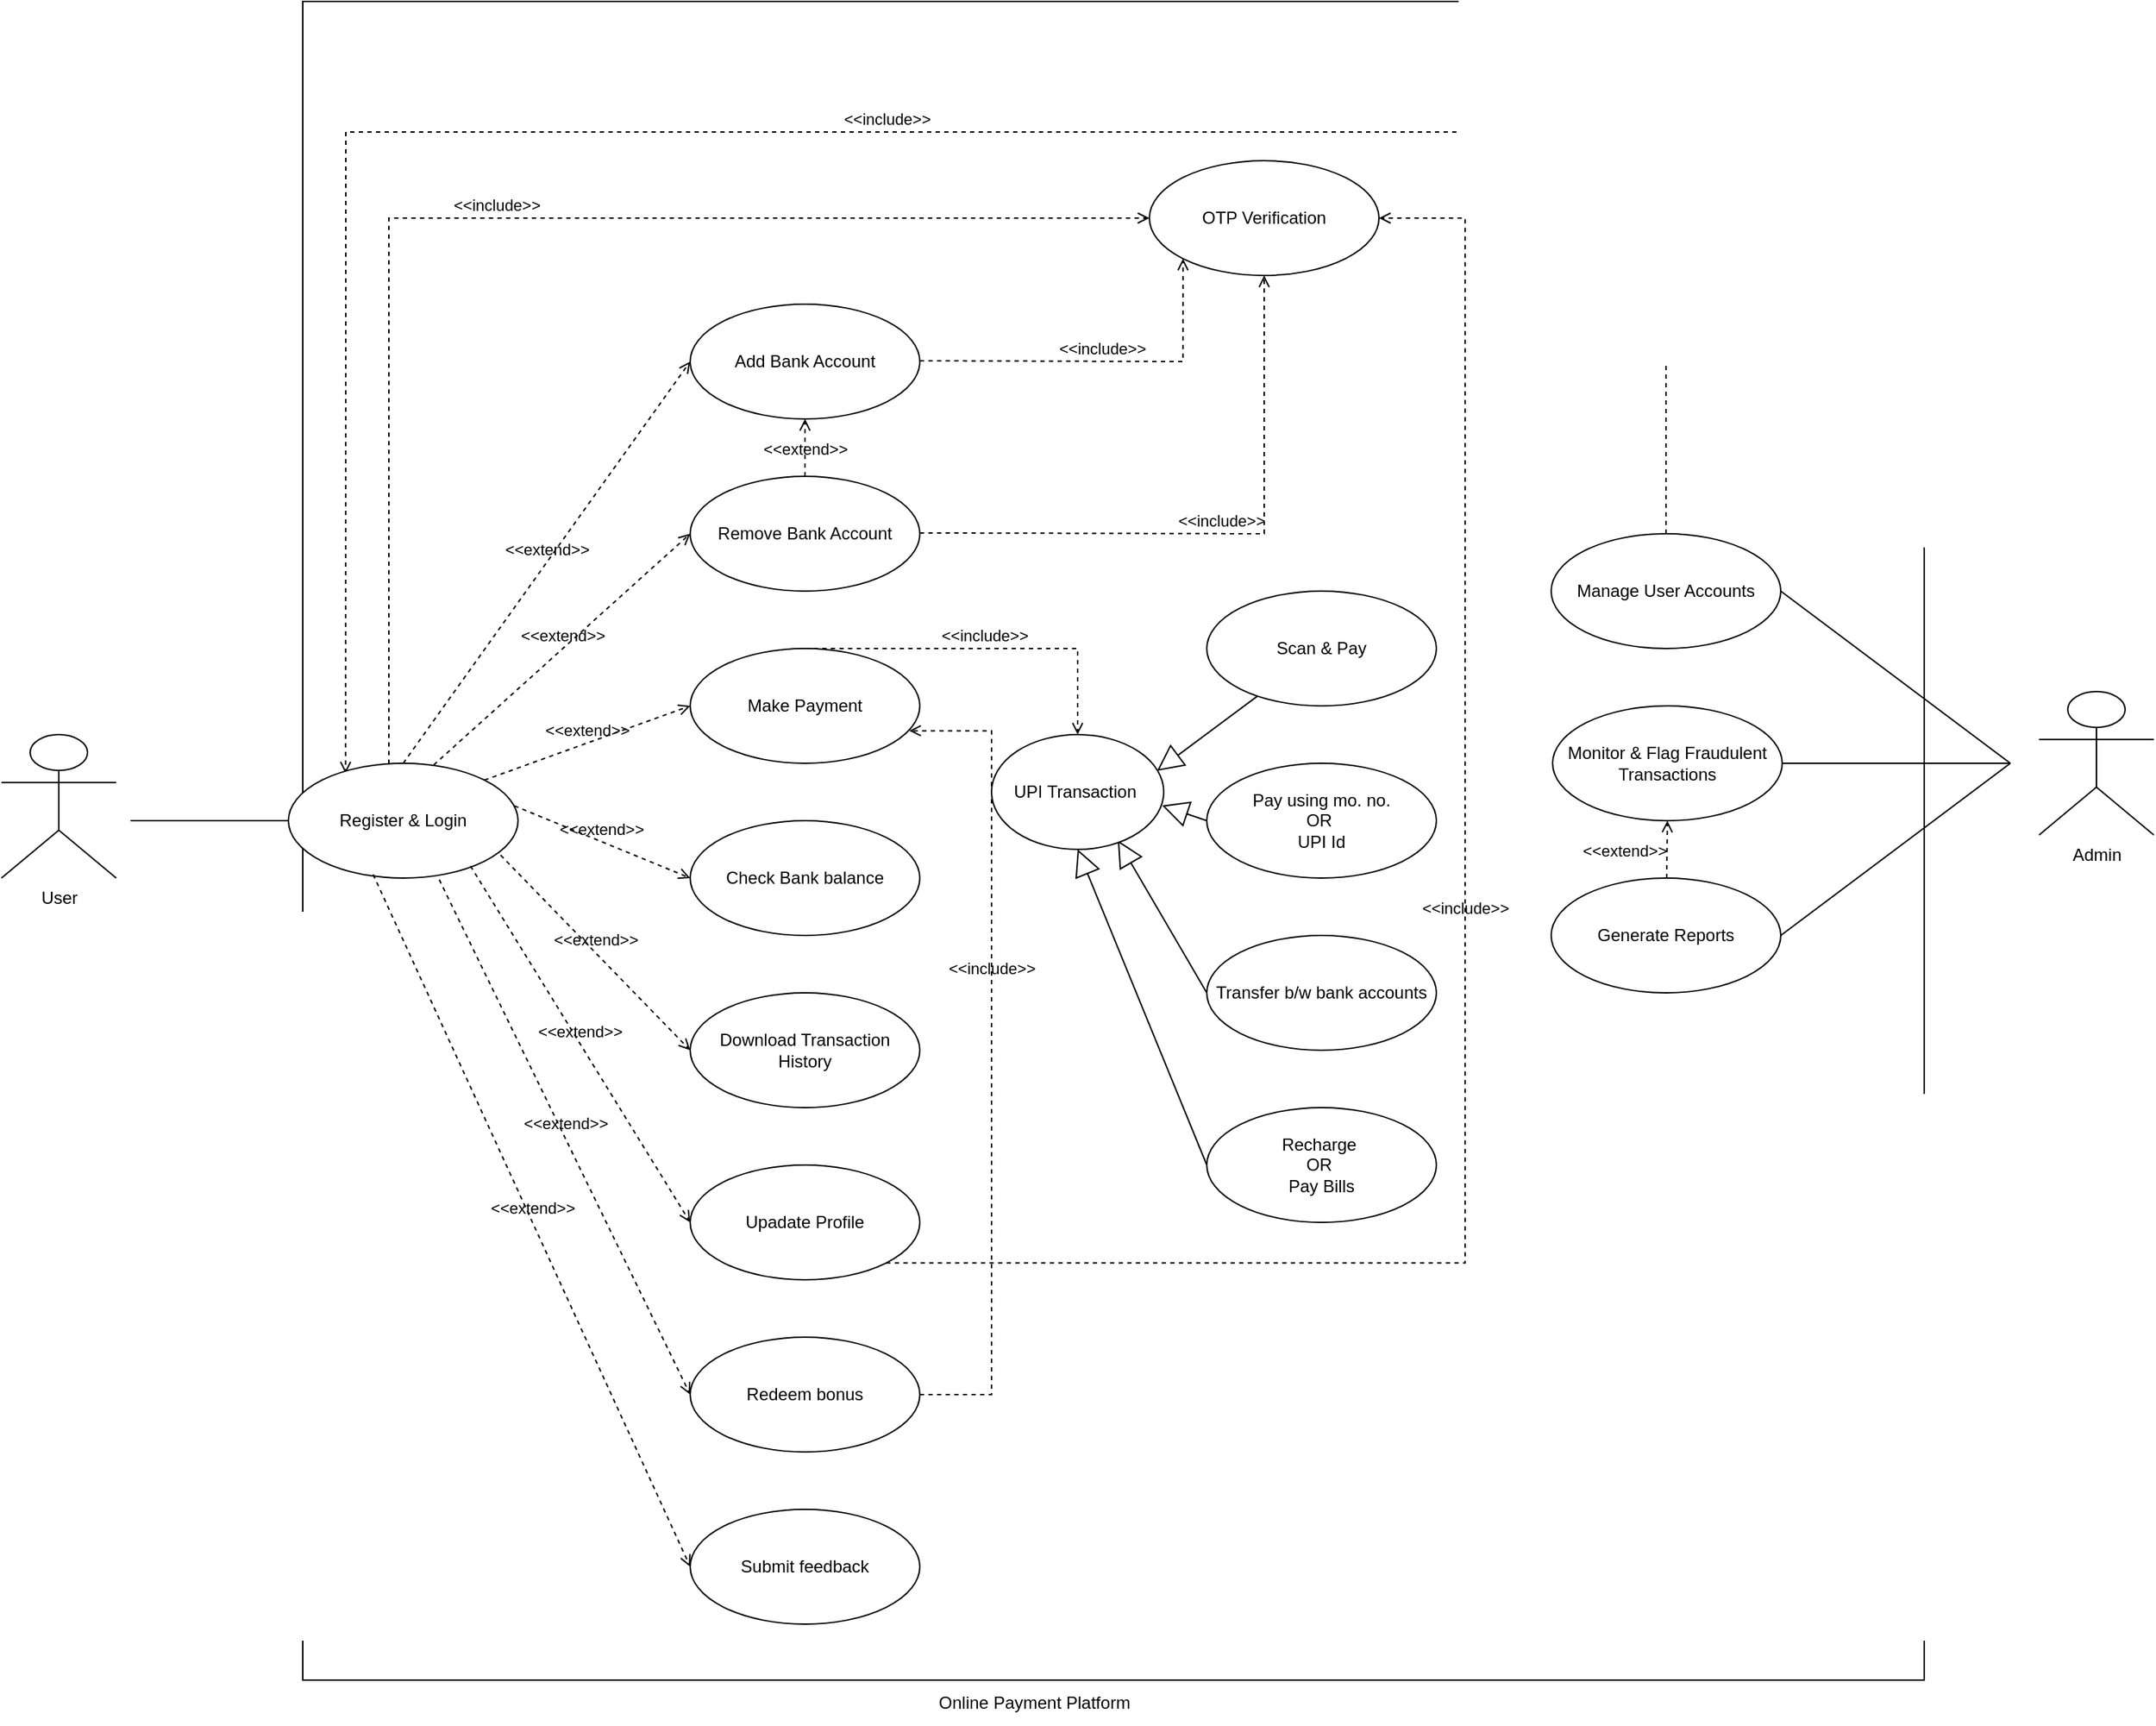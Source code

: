 <mxfile version="21.6.8" type="device">
  <diagram name="Page-1" id="aXCC0oJSLBmTuWizUFj1">
    <mxGraphModel dx="1674" dy="836" grid="1" gridSize="10" guides="1" tooltips="1" connect="1" arrows="1" fold="1" page="1" pageScale="1" pageWidth="1654" pageHeight="2336" math="0" shadow="0">
      <root>
        <mxCell id="0" />
        <mxCell id="1" parent="0" />
        <mxCell id="b-NrERybcK2UWQ1zwSIc-33" value="" style="rounded=0;whiteSpace=wrap;html=1;fillColor=none;" parent="1" vertex="1">
          <mxGeometry x="250" y="149" width="1130" height="1170" as="geometry" />
        </mxCell>
        <mxCell id="PdHJ-RQWVWnKQu46J77W-116" value="Add Bank Account" style="ellipse;whiteSpace=wrap;html=1;" parent="1" vertex="1">
          <mxGeometry x="520" y="360" width="160" height="80" as="geometry" />
        </mxCell>
        <mxCell id="PdHJ-RQWVWnKQu46J77W-117" value="Remove Bank Account" style="ellipse;whiteSpace=wrap;html=1;" parent="1" vertex="1">
          <mxGeometry x="520" y="480" width="160" height="80" as="geometry" />
        </mxCell>
        <mxCell id="PdHJ-RQWVWnKQu46J77W-118" value="Make Payment" style="ellipse;whiteSpace=wrap;html=1;" parent="1" vertex="1">
          <mxGeometry x="520" y="600" width="160" height="80" as="geometry" />
        </mxCell>
        <mxCell id="PdHJ-RQWVWnKQu46J77W-119" value="Check Bank balance" style="ellipse;whiteSpace=wrap;html=1;" parent="1" vertex="1">
          <mxGeometry x="520" y="720" width="160" height="80" as="geometry" />
        </mxCell>
        <mxCell id="PdHJ-RQWVWnKQu46J77W-120" value="Redeem bonus" style="ellipse;whiteSpace=wrap;html=1;" parent="1" vertex="1">
          <mxGeometry x="520" y="1080" width="160" height="80" as="geometry" />
        </mxCell>
        <mxCell id="PdHJ-RQWVWnKQu46J77W-121" value="Download Transaction History" style="ellipse;whiteSpace=wrap;html=1;" parent="1" vertex="1">
          <mxGeometry x="520" y="840" width="160" height="80" as="geometry" />
        </mxCell>
        <mxCell id="PdHJ-RQWVWnKQu46J77W-122" value="Upadate Profile" style="ellipse;whiteSpace=wrap;html=1;" parent="1" vertex="1">
          <mxGeometry x="520" y="960" width="160" height="80" as="geometry" />
        </mxCell>
        <mxCell id="PdHJ-RQWVWnKQu46J77W-123" value="Submit feedback" style="ellipse;whiteSpace=wrap;html=1;" parent="1" vertex="1">
          <mxGeometry x="520" y="1200" width="160" height="80" as="geometry" />
        </mxCell>
        <mxCell id="b-NrERybcK2UWQ1zwSIc-1" value="User" style="shape=umlActor;verticalLabelPosition=bottom;verticalAlign=top;html=1;outlineConnect=0;" parent="1" vertex="1">
          <mxGeometry x="40" y="660" width="80" height="100" as="geometry" />
        </mxCell>
        <mxCell id="b-NrERybcK2UWQ1zwSIc-3" value="&amp;lt;&amp;lt;include&amp;gt;&amp;gt;" style="html=1;verticalAlign=bottom;labelBackgroundColor=none;endArrow=open;endFill=0;dashed=1;rounded=0;entryX=0;entryY=0.5;entryDx=0;entryDy=0;edgeStyle=orthogonalEdgeStyle;" parent="1" source="rs7FU3pvURkFa7r1JVk--2" target="b-NrERybcK2UWQ1zwSIc-4" edge="1">
          <mxGeometry width="160" relative="1" as="geometry">
            <mxPoint x="680" y="279.29" as="sourcePoint" />
            <mxPoint x="840" y="279.29" as="targetPoint" />
            <Array as="points">
              <mxPoint x="310" y="300" />
            </Array>
          </mxGeometry>
        </mxCell>
        <mxCell id="b-NrERybcK2UWQ1zwSIc-4" value="OTP Verification" style="ellipse;whiteSpace=wrap;html=1;" parent="1" vertex="1">
          <mxGeometry x="840" y="260" width="160" height="80" as="geometry" />
        </mxCell>
        <mxCell id="b-NrERybcK2UWQ1zwSIc-5" value="&amp;lt;&amp;lt;include&amp;gt;&amp;gt;" style="html=1;verticalAlign=bottom;labelBackgroundColor=none;endArrow=open;endFill=0;dashed=1;rounded=0;entryX=0;entryY=1;entryDx=0;entryDy=0;edgeStyle=orthogonalEdgeStyle;" parent="1" target="b-NrERybcK2UWQ1zwSIc-4" edge="1">
          <mxGeometry width="160" relative="1" as="geometry">
            <mxPoint x="680" y="399.47" as="sourcePoint" />
            <mxPoint x="840" y="399.47" as="targetPoint" />
          </mxGeometry>
        </mxCell>
        <mxCell id="b-NrERybcK2UWQ1zwSIc-6" value="&amp;lt;&amp;lt;include&amp;gt;&amp;gt;" style="html=1;verticalAlign=bottom;labelBackgroundColor=none;endArrow=open;endFill=0;dashed=1;rounded=0;entryX=0.5;entryY=1;entryDx=0;entryDy=0;edgeStyle=orthogonalEdgeStyle;" parent="1" target="b-NrERybcK2UWQ1zwSIc-4" edge="1">
          <mxGeometry width="160" relative="1" as="geometry">
            <mxPoint x="680" y="519.47" as="sourcePoint" />
            <mxPoint x="930" y="330" as="targetPoint" />
          </mxGeometry>
        </mxCell>
        <mxCell id="b-NrERybcK2UWQ1zwSIc-8" value="&amp;lt;&amp;lt;extend&amp;gt;&amp;gt;" style="html=1;verticalAlign=bottom;labelBackgroundColor=none;endArrow=open;endFill=0;dashed=1;rounded=0;entryX=0.5;entryY=1;entryDx=0;entryDy=0;exitX=0.5;exitY=0;exitDx=0;exitDy=0;" parent="1" source="PdHJ-RQWVWnKQu46J77W-117" target="PdHJ-RQWVWnKQu46J77W-116" edge="1">
          <mxGeometry x="-0.5" width="160" relative="1" as="geometry">
            <mxPoint x="760" y="670" as="sourcePoint" />
            <mxPoint x="920" y="670" as="targetPoint" />
            <mxPoint as="offset" />
          </mxGeometry>
        </mxCell>
        <mxCell id="b-NrERybcK2UWQ1zwSIc-10" value="Recharge&amp;nbsp;&lt;br&gt;OR&amp;nbsp;&lt;br&gt;Pay Bills" style="ellipse;whiteSpace=wrap;html=1;" parent="1" vertex="1">
          <mxGeometry x="880" y="920" width="160" height="80" as="geometry" />
        </mxCell>
        <mxCell id="b-NrERybcK2UWQ1zwSIc-11" value="Pay using mo. no.&lt;br&gt;OR&amp;nbsp;&lt;br&gt;UPI Id" style="ellipse;whiteSpace=wrap;html=1;" parent="1" vertex="1">
          <mxGeometry x="880" y="680" width="160" height="80" as="geometry" />
        </mxCell>
        <mxCell id="b-NrERybcK2UWQ1zwSIc-12" value="Scan &amp;amp; Pay" style="ellipse;whiteSpace=wrap;html=1;" parent="1" vertex="1">
          <mxGeometry x="880" y="560" width="160" height="80" as="geometry" />
        </mxCell>
        <mxCell id="b-NrERybcK2UWQ1zwSIc-13" value="Transfer b/w bank accounts" style="ellipse;whiteSpace=wrap;html=1;" parent="1" vertex="1">
          <mxGeometry x="880" y="800" width="160" height="80" as="geometry" />
        </mxCell>
        <mxCell id="b-NrERybcK2UWQ1zwSIc-14" value="" style="endArrow=block;endSize=16;endFill=0;html=1;rounded=0;entryX=0.961;entryY=0.316;entryDx=0;entryDy=0;entryPerimeter=0;" parent="1" source="b-NrERybcK2UWQ1zwSIc-12" target="1aSwoLdeGJ47VHAKLI9c-1" edge="1">
          <mxGeometry width="160" relative="1" as="geometry">
            <mxPoint x="920" y="520" as="sourcePoint" />
            <mxPoint x="750" y="610" as="targetPoint" />
          </mxGeometry>
        </mxCell>
        <mxCell id="b-NrERybcK2UWQ1zwSIc-16" value="" style="endArrow=block;endSize=16;endFill=0;html=1;rounded=0;exitX=0;exitY=0.5;exitDx=0;exitDy=0;entryX=0.733;entryY=0.921;entryDx=0;entryDy=0;entryPerimeter=0;" parent="1" source="b-NrERybcK2UWQ1zwSIc-13" target="1aSwoLdeGJ47VHAKLI9c-1" edge="1">
          <mxGeometry width="160" relative="1" as="geometry">
            <mxPoint x="814" y="720" as="sourcePoint" />
            <mxPoint x="760" y="760" as="targetPoint" />
          </mxGeometry>
        </mxCell>
        <mxCell id="b-NrERybcK2UWQ1zwSIc-17" value="" style="endArrow=block;endSize=16;endFill=0;html=1;rounded=0;exitX=0;exitY=0.5;exitDx=0;exitDy=0;entryX=0.991;entryY=0.618;entryDx=0;entryDy=0;entryPerimeter=0;" parent="1" source="b-NrERybcK2UWQ1zwSIc-11" target="1aSwoLdeGJ47VHAKLI9c-1" edge="1">
          <mxGeometry width="160" relative="1" as="geometry">
            <mxPoint x="864" y="690" as="sourcePoint" />
            <mxPoint x="850" y="710" as="targetPoint" />
          </mxGeometry>
        </mxCell>
        <mxCell id="b-NrERybcK2UWQ1zwSIc-18" value="" style="endArrow=block;endSize=16;endFill=0;html=1;rounded=0;exitX=0;exitY=0.5;exitDx=0;exitDy=0;entryX=0.5;entryY=1;entryDx=0;entryDy=0;" parent="1" source="b-NrERybcK2UWQ1zwSIc-10" target="1aSwoLdeGJ47VHAKLI9c-1" edge="1">
          <mxGeometry width="160" relative="1" as="geometry">
            <mxPoint x="804" y="733" as="sourcePoint" />
            <mxPoint x="740" y="810" as="targetPoint" />
          </mxGeometry>
        </mxCell>
        <mxCell id="b-NrERybcK2UWQ1zwSIc-23" value="&amp;lt;&amp;lt;include&amp;gt;&amp;gt;" style="html=1;verticalAlign=bottom;labelBackgroundColor=none;endArrow=open;endFill=0;dashed=1;rounded=0;entryX=1;entryY=0.5;entryDx=0;entryDy=0;exitX=1;exitY=1;exitDx=0;exitDy=0;edgeStyle=elbowEdgeStyle;" parent="1" source="PdHJ-RQWVWnKQu46J77W-122" target="b-NrERybcK2UWQ1zwSIc-4" edge="1">
          <mxGeometry x="0.077" width="160" relative="1" as="geometry">
            <mxPoint x="700" y="970" as="sourcePoint" />
            <mxPoint x="860" y="970" as="targetPoint" />
            <Array as="points">
              <mxPoint x="1060" y="670" />
            </Array>
            <mxPoint as="offset" />
          </mxGeometry>
        </mxCell>
        <mxCell id="b-NrERybcK2UWQ1zwSIc-29" value="Admin" style="shape=umlActor;verticalLabelPosition=bottom;verticalAlign=top;html=1;outlineConnect=0;" parent="1" vertex="1">
          <mxGeometry x="1460" y="630" width="80" height="100" as="geometry" />
        </mxCell>
        <mxCell id="b-NrERybcK2UWQ1zwSIc-30" value="Generate Reports" style="ellipse;whiteSpace=wrap;html=1;" parent="1" vertex="1">
          <mxGeometry x="1120" y="760" width="160" height="80" as="geometry" />
        </mxCell>
        <mxCell id="b-NrERybcK2UWQ1zwSIc-31" value="Monitor &amp;amp; Flag Fraudulent Transactions" style="ellipse;whiteSpace=wrap;html=1;" parent="1" vertex="1">
          <mxGeometry x="1121" y="640" width="160" height="80" as="geometry" />
        </mxCell>
        <mxCell id="b-NrERybcK2UWQ1zwSIc-32" value="Manage User Accounts" style="ellipse;whiteSpace=wrap;html=1;" parent="1" vertex="1">
          <mxGeometry x="1120" y="520" width="160" height="80" as="geometry" />
        </mxCell>
        <mxCell id="b-NrERybcK2UWQ1zwSIc-44" value="" style="endArrow=none;html=1;rounded=0;entryX=1;entryY=0.5;entryDx=0;entryDy=0;" parent="1" target="b-NrERybcK2UWQ1zwSIc-32" edge="1">
          <mxGeometry width="50" height="50" relative="1" as="geometry">
            <mxPoint x="1440" y="680" as="sourcePoint" />
            <mxPoint x="830" y="690" as="targetPoint" />
          </mxGeometry>
        </mxCell>
        <mxCell id="b-NrERybcK2UWQ1zwSIc-45" value="" style="endArrow=none;html=1;rounded=0;entryX=1;entryY=0.5;entryDx=0;entryDy=0;" parent="1" target="b-NrERybcK2UWQ1zwSIc-31" edge="1">
          <mxGeometry width="50" height="50" relative="1" as="geometry">
            <mxPoint x="1440" y="680" as="sourcePoint" />
            <mxPoint x="830" y="690" as="targetPoint" />
          </mxGeometry>
        </mxCell>
        <mxCell id="b-NrERybcK2UWQ1zwSIc-46" value="" style="endArrow=none;html=1;rounded=0;entryX=1;entryY=0.5;entryDx=0;entryDy=0;" parent="1" target="b-NrERybcK2UWQ1zwSIc-30" edge="1">
          <mxGeometry width="50" height="50" relative="1" as="geometry">
            <mxPoint x="1440" y="680" as="sourcePoint" />
            <mxPoint x="830" y="690" as="targetPoint" />
          </mxGeometry>
        </mxCell>
        <mxCell id="b-NrERybcK2UWQ1zwSIc-47" value="Online Payment Platform" style="text;html=1;strokeColor=none;fillColor=none;align=center;verticalAlign=middle;whiteSpace=wrap;rounded=0;" parent="1" vertex="1">
          <mxGeometry x="690" y="1320" width="140" height="30" as="geometry" />
        </mxCell>
        <mxCell id="b-NrERybcK2UWQ1zwSIc-49" value="&amp;lt;&amp;lt;include&amp;gt;&amp;gt;" style="html=1;verticalAlign=bottom;labelBackgroundColor=none;endArrow=open;endFill=0;dashed=1;rounded=0;exitX=0.5;exitY=0;exitDx=0;exitDy=0;entryX=0.249;entryY=0.089;entryDx=0;entryDy=0;entryPerimeter=0;" parent="1" source="b-NrERybcK2UWQ1zwSIc-32" target="rs7FU3pvURkFa7r1JVk--2" edge="1">
          <mxGeometry width="160" relative="1" as="geometry">
            <mxPoint x="970" y="640" as="sourcePoint" />
            <mxPoint x="600" y="240" as="targetPoint" />
            <Array as="points">
              <mxPoint x="1200" y="240" />
              <mxPoint x="280" y="240" />
            </Array>
          </mxGeometry>
        </mxCell>
        <mxCell id="b-NrERybcK2UWQ1zwSIc-51" value="&amp;lt;&amp;lt;extend&amp;gt;&amp;gt;" style="html=1;verticalAlign=bottom;labelBackgroundColor=none;endArrow=open;endFill=0;dashed=1;rounded=0;entryX=0.5;entryY=1;entryDx=0;entryDy=0;" parent="1" source="b-NrERybcK2UWQ1zwSIc-30" target="b-NrERybcK2UWQ1zwSIc-31" edge="1">
          <mxGeometry x="-0.5" y="30" width="160" relative="1" as="geometry">
            <mxPoint x="1070" y="600" as="sourcePoint" />
            <mxPoint x="1230" y="600" as="targetPoint" />
            <mxPoint as="offset" />
          </mxGeometry>
        </mxCell>
        <mxCell id="3bYBhxCSO5w_dcbqUli9-2" value="&amp;lt;&amp;lt;include&amp;gt;&amp;gt;" style="html=1;verticalAlign=bottom;labelBackgroundColor=none;endArrow=open;endFill=0;dashed=1;rounded=0;exitX=1;exitY=0.5;exitDx=0;exitDy=0;entryX=0.954;entryY=0.717;entryDx=0;entryDy=0;edgeStyle=elbowEdgeStyle;entryPerimeter=0;" parent="1" source="PdHJ-RQWVWnKQu46J77W-120" target="PdHJ-RQWVWnKQu46J77W-118" edge="1">
          <mxGeometry x="0.187" width="160" relative="1" as="geometry">
            <mxPoint x="1180" y="1021.176" as="sourcePoint" />
            <mxPoint x="870" y="930" as="targetPoint" />
            <Array as="points">
              <mxPoint x="730" y="890" />
            </Array>
            <mxPoint as="offset" />
          </mxGeometry>
        </mxCell>
        <mxCell id="rs7FU3pvURkFa7r1JVk--2" value="Register &amp;amp; Login" style="ellipse;whiteSpace=wrap;html=1;" parent="1" vertex="1">
          <mxGeometry x="240" y="680" width="160" height="80" as="geometry" />
        </mxCell>
        <mxCell id="rs7FU3pvURkFa7r1JVk--5" value="" style="endArrow=none;html=1;rounded=0;entryX=0;entryY=0.5;entryDx=0;entryDy=0;" parent="1" target="rs7FU3pvURkFa7r1JVk--2" edge="1">
          <mxGeometry width="50" height="50" relative="1" as="geometry">
            <mxPoint x="130" y="720" as="sourcePoint" />
            <mxPoint x="540" y="420" as="targetPoint" />
          </mxGeometry>
        </mxCell>
        <mxCell id="rs7FU3pvURkFa7r1JVk--11" value="&amp;lt;&amp;lt;extend&amp;gt;&amp;gt;" style="html=1;verticalAlign=bottom;labelBackgroundColor=none;endArrow=open;endFill=0;dashed=1;rounded=0;exitX=0.5;exitY=0;exitDx=0;exitDy=0;entryX=0;entryY=0.5;entryDx=0;entryDy=0;" parent="1" source="rs7FU3pvURkFa7r1JVk--2" target="PdHJ-RQWVWnKQu46J77W-116" edge="1">
          <mxGeometry width="160" relative="1" as="geometry">
            <mxPoint x="1010" y="460" as="sourcePoint" />
            <mxPoint x="1170" y="460" as="targetPoint" />
          </mxGeometry>
        </mxCell>
        <mxCell id="rs7FU3pvURkFa7r1JVk--12" value="&amp;lt;&amp;lt;extend&amp;gt;&amp;gt;" style="html=1;verticalAlign=bottom;labelBackgroundColor=none;endArrow=open;endFill=0;dashed=1;rounded=0;exitX=0.633;exitY=0.014;exitDx=0;exitDy=0;entryX=0;entryY=0.5;entryDx=0;entryDy=0;exitPerimeter=0;" parent="1" source="rs7FU3pvURkFa7r1JVk--2" target="PdHJ-RQWVWnKQu46J77W-117" edge="1">
          <mxGeometry width="160" relative="1" as="geometry">
            <mxPoint x="330" y="690" as="sourcePoint" />
            <mxPoint x="530" y="410" as="targetPoint" />
          </mxGeometry>
        </mxCell>
        <mxCell id="rs7FU3pvURkFa7r1JVk--13" value="&amp;lt;&amp;lt;extend&amp;gt;&amp;gt;" style="html=1;verticalAlign=bottom;labelBackgroundColor=none;endArrow=open;endFill=0;dashed=1;rounded=0;exitX=1;exitY=0;exitDx=0;exitDy=0;entryX=0;entryY=0.5;entryDx=0;entryDy=0;" parent="1" source="rs7FU3pvURkFa7r1JVk--2" target="PdHJ-RQWVWnKQu46J77W-118" edge="1">
          <mxGeometry width="160" relative="1" as="geometry">
            <mxPoint x="340" y="700" as="sourcePoint" />
            <mxPoint x="540" y="420" as="targetPoint" />
          </mxGeometry>
        </mxCell>
        <mxCell id="rs7FU3pvURkFa7r1JVk--14" value="&amp;lt;&amp;lt;extend&amp;gt;&amp;gt;" style="html=1;verticalAlign=bottom;labelBackgroundColor=none;endArrow=open;endFill=0;dashed=1;rounded=0;exitX=0.984;exitY=0.371;exitDx=0;exitDy=0;entryX=0;entryY=0.5;entryDx=0;entryDy=0;exitPerimeter=0;" parent="1" source="rs7FU3pvURkFa7r1JVk--2" target="PdHJ-RQWVWnKQu46J77W-119" edge="1">
          <mxGeometry width="160" relative="1" as="geometry">
            <mxPoint x="350" y="710" as="sourcePoint" />
            <mxPoint x="550" y="430" as="targetPoint" />
          </mxGeometry>
        </mxCell>
        <mxCell id="rs7FU3pvURkFa7r1JVk--15" value="&amp;lt;&amp;lt;extend&amp;gt;&amp;gt;" style="html=1;verticalAlign=bottom;labelBackgroundColor=none;endArrow=open;endFill=0;dashed=1;rounded=0;exitX=0.924;exitY=0.8;exitDx=0;exitDy=0;entryX=0;entryY=0.5;entryDx=0;entryDy=0;exitPerimeter=0;" parent="1" source="rs7FU3pvURkFa7r1JVk--2" target="PdHJ-RQWVWnKQu46J77W-121" edge="1">
          <mxGeometry width="160" relative="1" as="geometry">
            <mxPoint x="360" y="720" as="sourcePoint" />
            <mxPoint x="560" y="440" as="targetPoint" />
          </mxGeometry>
        </mxCell>
        <mxCell id="rs7FU3pvURkFa7r1JVk--16" value="&amp;lt;&amp;lt;extend&amp;gt;&amp;gt;" style="html=1;verticalAlign=bottom;labelBackgroundColor=none;endArrow=open;endFill=0;dashed=1;rounded=0;exitX=0.793;exitY=0.895;exitDx=0;exitDy=0;entryX=0;entryY=0.5;entryDx=0;entryDy=0;exitPerimeter=0;" parent="1" source="rs7FU3pvURkFa7r1JVk--2" target="PdHJ-RQWVWnKQu46J77W-122" edge="1">
          <mxGeometry width="160" relative="1" as="geometry">
            <mxPoint x="370" y="730" as="sourcePoint" />
            <mxPoint x="570" y="450" as="targetPoint" />
          </mxGeometry>
        </mxCell>
        <mxCell id="rs7FU3pvURkFa7r1JVk--17" value="&amp;lt;&amp;lt;extend&amp;gt;&amp;gt;" style="html=1;verticalAlign=bottom;labelBackgroundColor=none;endArrow=open;endFill=0;dashed=1;rounded=0;exitX=0.657;exitY=1.014;exitDx=0;exitDy=0;entryX=0;entryY=0.5;entryDx=0;entryDy=0;exitPerimeter=0;" parent="1" source="rs7FU3pvURkFa7r1JVk--2" target="PdHJ-RQWVWnKQu46J77W-120" edge="1">
          <mxGeometry width="160" relative="1" as="geometry">
            <mxPoint x="290" y="960" as="sourcePoint" />
            <mxPoint x="490" y="680" as="targetPoint" />
          </mxGeometry>
        </mxCell>
        <mxCell id="rs7FU3pvURkFa7r1JVk--18" value="&amp;lt;&amp;lt;extend&amp;gt;&amp;gt;" style="html=1;verticalAlign=bottom;labelBackgroundColor=none;endArrow=open;endFill=0;dashed=1;rounded=0;exitX=0.369;exitY=0.969;exitDx=0;exitDy=0;entryX=0;entryY=0.5;entryDx=0;entryDy=0;exitPerimeter=0;" parent="1" source="rs7FU3pvURkFa7r1JVk--2" target="PdHJ-RQWVWnKQu46J77W-123" edge="1">
          <mxGeometry width="160" relative="1" as="geometry">
            <mxPoint x="280" y="950" as="sourcePoint" />
            <mxPoint x="480" y="670" as="targetPoint" />
          </mxGeometry>
        </mxCell>
        <mxCell id="1aSwoLdeGJ47VHAKLI9c-1" value="UPI Transaction&amp;nbsp;" style="ellipse;whiteSpace=wrap;html=1;" parent="1" vertex="1">
          <mxGeometry x="730" y="660" width="120" height="80" as="geometry" />
        </mxCell>
        <mxCell id="1aSwoLdeGJ47VHAKLI9c-2" value="&amp;lt;&amp;lt;include&amp;gt;&amp;gt;" style="html=1;verticalAlign=bottom;labelBackgroundColor=none;endArrow=open;endFill=0;dashed=1;rounded=0;exitX=0.5;exitY=0;exitDx=0;exitDy=0;entryX=0.5;entryY=0;entryDx=0;entryDy=0;" parent="1" source="PdHJ-RQWVWnKQu46J77W-118" target="1aSwoLdeGJ47VHAKLI9c-1" edge="1">
          <mxGeometry width="160" relative="1" as="geometry">
            <mxPoint x="990" y="640" as="sourcePoint" />
            <mxPoint x="830" y="640" as="targetPoint" />
            <Array as="points">
              <mxPoint x="790" y="600" />
            </Array>
          </mxGeometry>
        </mxCell>
      </root>
    </mxGraphModel>
  </diagram>
</mxfile>
